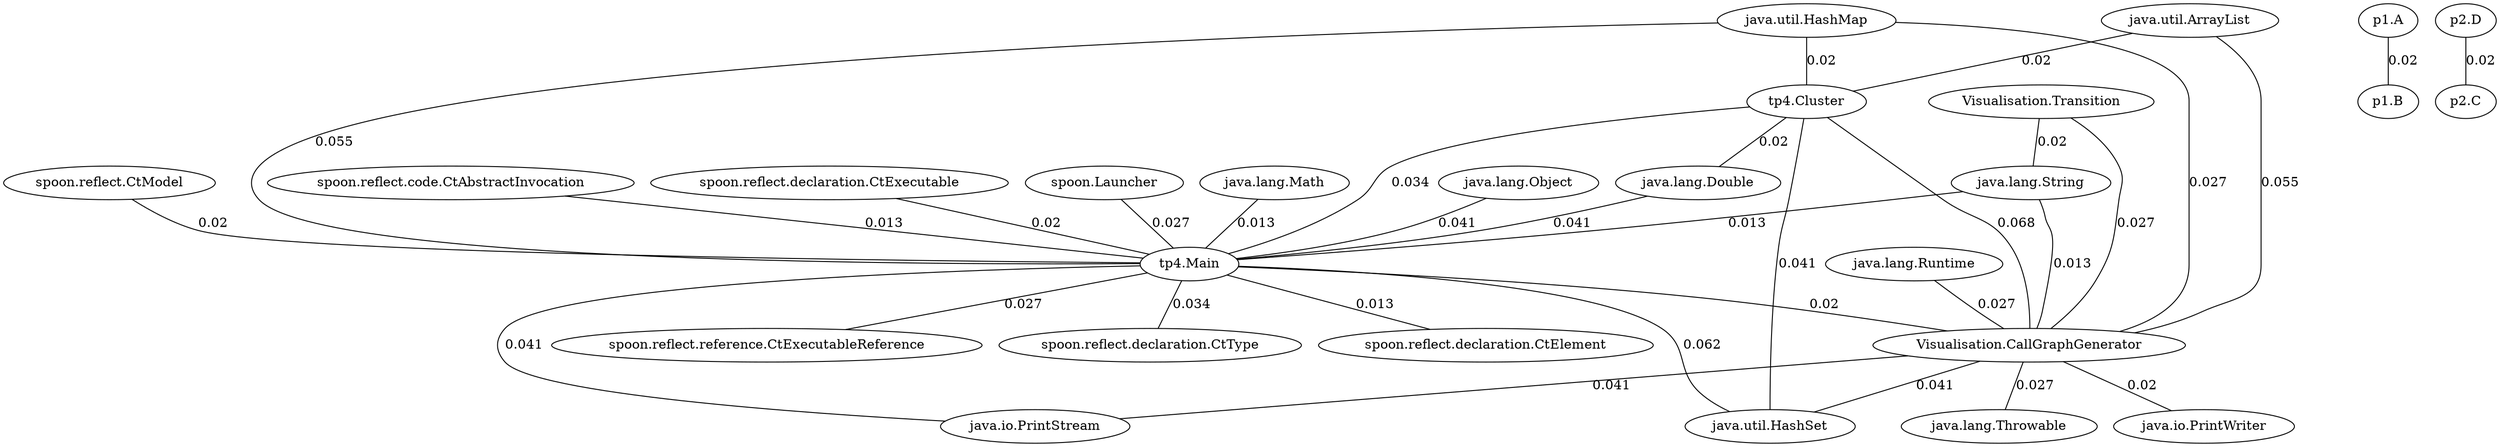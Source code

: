 digraph{
"java.lang.Double" -> "tp4.Main" [label="0.041",arrowhead="none"];
"java.lang.Math" -> "tp4.Main" [label="0.013",arrowhead="none"];
"tp4.Cluster" -> "java.util.HashSet" [label="0.041",arrowhead="none"];
"tp4.Main" -> "java.util.HashSet" [label="0.062",arrowhead="none"];
"tp4.Main" -> "spoon.reflect.reference.CtExecutableReference" [label="0.027",arrowhead="none"];
"java.util.HashMap" -> "tp4.Main" [label="0.055",arrowhead="none"];
"java.lang.Object" -> "tp4.Main" [label="0.041",arrowhead="none"];
"java.util.ArrayList" -> "tp4.Cluster" [label="0.02",arrowhead="none"];
"Visualisation.CallGraphGenerator" -> "java.io.PrintWriter" [label="0.02",arrowhead="none"];
"java.lang.Runtime" -> "Visualisation.CallGraphGenerator" [label="0.027",arrowhead="none"];
"tp4.Main" -> "java.io.PrintStream" [label="0.041",arrowhead="none"];
"tp4.Main" -> "spoon.reflect.declaration.CtType" [label="0.034",arrowhead="none"];
"spoon.reflect.CtModel" -> "tp4.Main" [label="0.02",arrowhead="none"];
"Visualisation.Transition" -> "Visualisation.CallGraphGenerator" [label="0.027",arrowhead="none"];
"Visualisation.CallGraphGenerator" -> "java.util.HashSet" [label="0.041",arrowhead="none"];
"java.lang.String" -> "Visualisation.CallGraphGenerator" [label="0.013",arrowhead="none"];
"tp4.Cluster" -> "Visualisation.CallGraphGenerator" [label="0.068",arrowhead="none"];
"Visualisation.CallGraphGenerator" -> "java.io.PrintStream" [label="0.041",arrowhead="none"];
"java.util.ArrayList" -> "Visualisation.CallGraphGenerator" [label="0.055",arrowhead="none"];
"spoon.reflect.code.CtAbstractInvocation" -> "tp4.Main" [label="0.013",arrowhead="none"];
"spoon.reflect.declaration.CtExecutable" -> "tp4.Main" [label="0.02",arrowhead="none"];
"Visualisation.Transition" -> "java.lang.String" [label="0.02",arrowhead="none"];
"Visualisation.CallGraphGenerator" -> "java.lang.Throwable" [label="0.027",arrowhead="none"];
"java.util.HashMap" -> "tp4.Cluster" [label="0.02",arrowhead="none"];
"p1.A" -> "p1.B" [label="0.02",arrowhead="none"];
"tp4.Cluster" -> "tp4.Main" [label="0.034",arrowhead="none"];
"tp4.Main" -> "Visualisation.CallGraphGenerator" [label="0.02",arrowhead="none"];
"tp4.Main" -> "spoon.reflect.declaration.CtElement" [label="0.013",arrowhead="none"];
"p2.D" -> "p2.C" [label="0.02",arrowhead="none"];
"tp4.Cluster" -> "java.lang.Double" [label="0.02",arrowhead="none"];
"spoon.Launcher" -> "tp4.Main" [label="0.027",arrowhead="none"];
"java.util.HashMap" -> "Visualisation.CallGraphGenerator" [label="0.027",arrowhead="none"];
"java.lang.String" -> "tp4.Main" [label="0.013",arrowhead="none"];

 }
